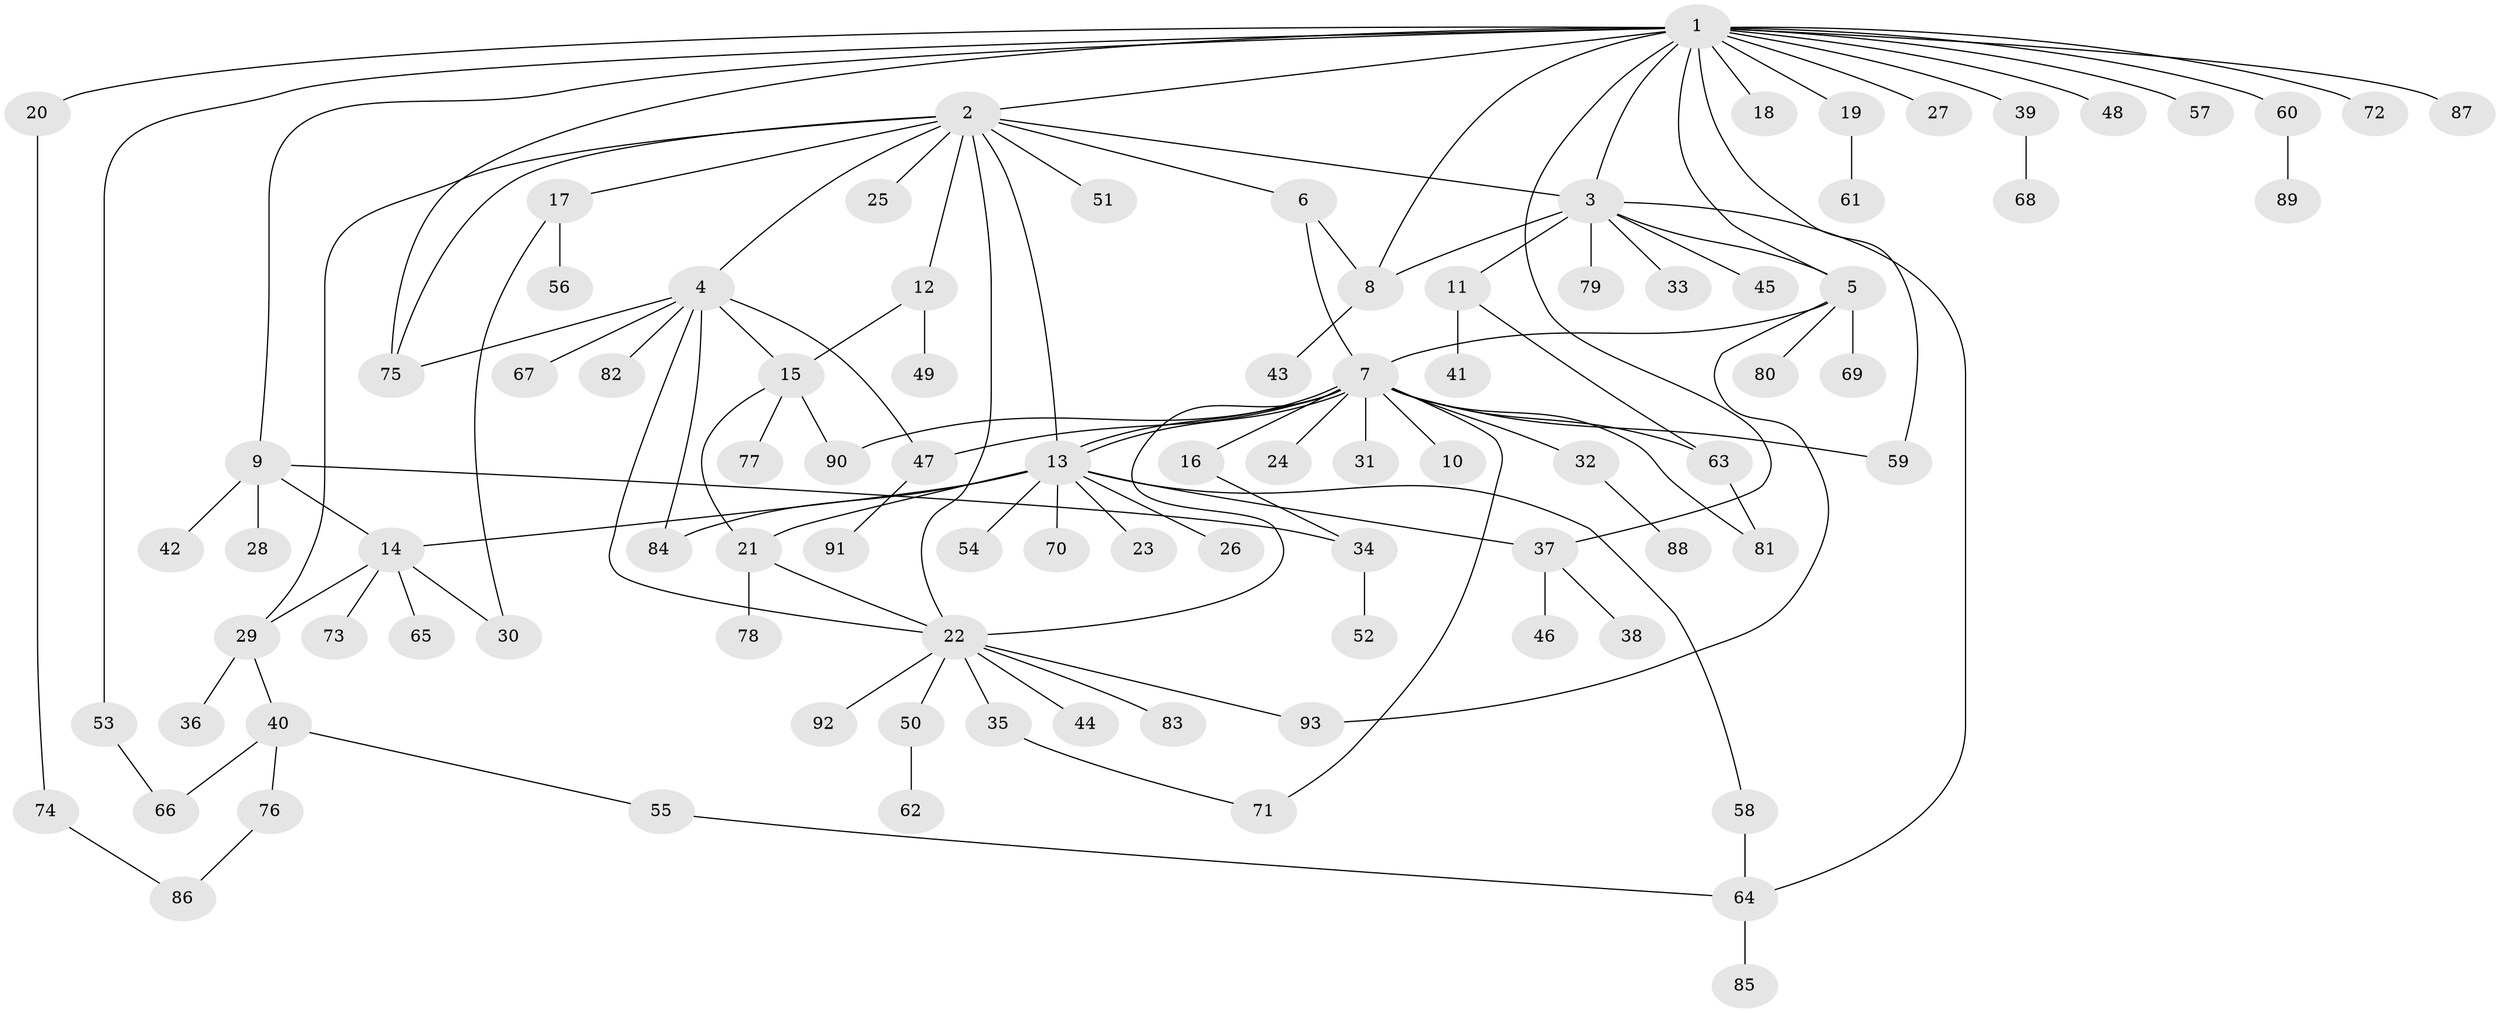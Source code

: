 // Generated by graph-tools (version 1.1) at 2025/49/03/09/25 03:49:54]
// undirected, 93 vertices, 123 edges
graph export_dot {
graph [start="1"]
  node [color=gray90,style=filled];
  1;
  2;
  3;
  4;
  5;
  6;
  7;
  8;
  9;
  10;
  11;
  12;
  13;
  14;
  15;
  16;
  17;
  18;
  19;
  20;
  21;
  22;
  23;
  24;
  25;
  26;
  27;
  28;
  29;
  30;
  31;
  32;
  33;
  34;
  35;
  36;
  37;
  38;
  39;
  40;
  41;
  42;
  43;
  44;
  45;
  46;
  47;
  48;
  49;
  50;
  51;
  52;
  53;
  54;
  55;
  56;
  57;
  58;
  59;
  60;
  61;
  62;
  63;
  64;
  65;
  66;
  67;
  68;
  69;
  70;
  71;
  72;
  73;
  74;
  75;
  76;
  77;
  78;
  79;
  80;
  81;
  82;
  83;
  84;
  85;
  86;
  87;
  88;
  89;
  90;
  91;
  92;
  93;
  1 -- 2;
  1 -- 3;
  1 -- 5;
  1 -- 8;
  1 -- 9;
  1 -- 18;
  1 -- 19;
  1 -- 20;
  1 -- 27;
  1 -- 37;
  1 -- 39;
  1 -- 48;
  1 -- 53;
  1 -- 57;
  1 -- 59;
  1 -- 60;
  1 -- 72;
  1 -- 75;
  1 -- 87;
  2 -- 3;
  2 -- 4;
  2 -- 6;
  2 -- 12;
  2 -- 13;
  2 -- 17;
  2 -- 22;
  2 -- 25;
  2 -- 29;
  2 -- 51;
  2 -- 75;
  3 -- 5;
  3 -- 8;
  3 -- 11;
  3 -- 33;
  3 -- 45;
  3 -- 64;
  3 -- 79;
  4 -- 15;
  4 -- 22;
  4 -- 47;
  4 -- 67;
  4 -- 75;
  4 -- 82;
  4 -- 84;
  5 -- 7;
  5 -- 69;
  5 -- 80;
  5 -- 93;
  6 -- 7;
  6 -- 8;
  7 -- 10;
  7 -- 13;
  7 -- 13;
  7 -- 16;
  7 -- 22;
  7 -- 24;
  7 -- 31;
  7 -- 32;
  7 -- 47;
  7 -- 59;
  7 -- 63;
  7 -- 71;
  7 -- 81;
  7 -- 90;
  8 -- 43;
  9 -- 14;
  9 -- 28;
  9 -- 34;
  9 -- 42;
  11 -- 41;
  11 -- 63;
  12 -- 15;
  12 -- 49;
  13 -- 14;
  13 -- 21;
  13 -- 23;
  13 -- 26;
  13 -- 37;
  13 -- 54;
  13 -- 58;
  13 -- 70;
  13 -- 84;
  14 -- 29;
  14 -- 30;
  14 -- 65;
  14 -- 73;
  15 -- 21;
  15 -- 77;
  15 -- 90;
  16 -- 34;
  17 -- 30;
  17 -- 56;
  19 -- 61;
  20 -- 74;
  21 -- 22;
  21 -- 78;
  22 -- 35;
  22 -- 44;
  22 -- 50;
  22 -- 83;
  22 -- 92;
  22 -- 93;
  29 -- 36;
  29 -- 40;
  32 -- 88;
  34 -- 52;
  35 -- 71;
  37 -- 38;
  37 -- 46;
  39 -- 68;
  40 -- 55;
  40 -- 66;
  40 -- 76;
  47 -- 91;
  50 -- 62;
  53 -- 66;
  55 -- 64;
  58 -- 64;
  60 -- 89;
  63 -- 81;
  64 -- 85;
  74 -- 86;
  76 -- 86;
}
